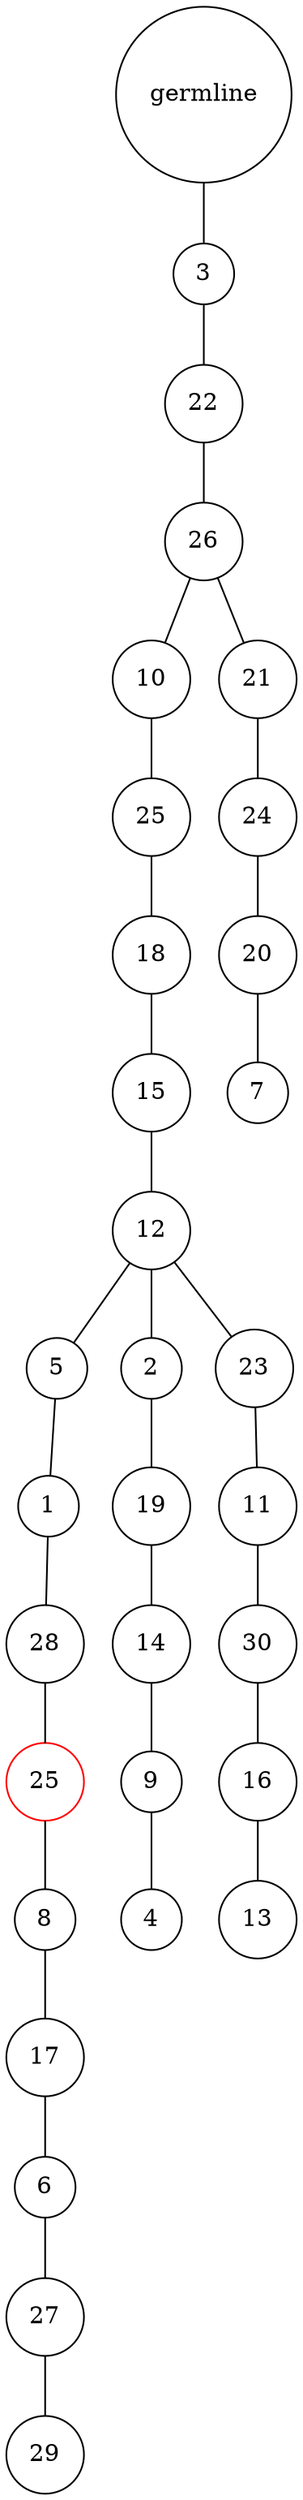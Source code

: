 graph {
	rankdir=UD;
	splines=line;
	node [shape=circle]
	"0x7fb254e18a60" [label="germline"];
	"0x7fb254e18a90" [label="3"];
	"0x7fb254e18a60" -- "0x7fb254e18a90" ;
	"0x7fb254e18ac0" [label="22"];
	"0x7fb254e18a90" -- "0x7fb254e18ac0" ;
	"0x7fb254e18af0" [label="26"];
	"0x7fb254e18ac0" -- "0x7fb254e18af0" ;
	"0x7fb254e18b20" [label="10"];
	"0x7fb254e18af0" -- "0x7fb254e18b20" ;
	"0x7fb254e18b50" [label="25"];
	"0x7fb254e18b20" -- "0x7fb254e18b50" ;
	"0x7fb254e18b80" [label="18"];
	"0x7fb254e18b50" -- "0x7fb254e18b80" ;
	"0x7fb254e18bb0" [label="15"];
	"0x7fb254e18b80" -- "0x7fb254e18bb0" ;
	"0x7fb254e18be0" [label="12"];
	"0x7fb254e18bb0" -- "0x7fb254e18be0" ;
	"0x7fb254e18c10" [label="5"];
	"0x7fb254e18be0" -- "0x7fb254e18c10" ;
	"0x7fb254e18c40" [label="1"];
	"0x7fb254e18c10" -- "0x7fb254e18c40" ;
	"0x7fb254e18c70" [label="28"];
	"0x7fb254e18c40" -- "0x7fb254e18c70" ;
	"0x7fb254e18ca0" [label="25",color="red"];
	"0x7fb254e18c70" -- "0x7fb254e18ca0" ;
	"0x7fb254e18cd0" [label="8"];
	"0x7fb254e18ca0" -- "0x7fb254e18cd0" ;
	"0x7fb254e18d00" [label="17"];
	"0x7fb254e18cd0" -- "0x7fb254e18d00" ;
	"0x7fb254e18d30" [label="6"];
	"0x7fb254e18d00" -- "0x7fb254e18d30" ;
	"0x7fb254e18d60" [label="27"];
	"0x7fb254e18d30" -- "0x7fb254e18d60" ;
	"0x7fb254e18d90" [label="29"];
	"0x7fb254e18d60" -- "0x7fb254e18d90" ;
	"0x7fb254e18dc0" [label="2"];
	"0x7fb254e18be0" -- "0x7fb254e18dc0" ;
	"0x7fb254e18df0" [label="19"];
	"0x7fb254e18dc0" -- "0x7fb254e18df0" ;
	"0x7fb254e18e20" [label="14"];
	"0x7fb254e18df0" -- "0x7fb254e18e20" ;
	"0x7fb254e18e50" [label="9"];
	"0x7fb254e18e20" -- "0x7fb254e18e50" ;
	"0x7fb254e18e80" [label="4"];
	"0x7fb254e18e50" -- "0x7fb254e18e80" ;
	"0x7fb254e18eb0" [label="23"];
	"0x7fb254e18be0" -- "0x7fb254e18eb0" ;
	"0x7fb254e18ee0" [label="11"];
	"0x7fb254e18eb0" -- "0x7fb254e18ee0" ;
	"0x7fb254e18f10" [label="30"];
	"0x7fb254e18ee0" -- "0x7fb254e18f10" ;
	"0x7fb254e18f40" [label="16"];
	"0x7fb254e18f10" -- "0x7fb254e18f40" ;
	"0x7fb254e18f70" [label="13"];
	"0x7fb254e18f40" -- "0x7fb254e18f70" ;
	"0x7fb254e18fa0" [label="21"];
	"0x7fb254e18af0" -- "0x7fb254e18fa0" ;
	"0x7fb254e18fd0" [label="24"];
	"0x7fb254e18fa0" -- "0x7fb254e18fd0" ;
	"0x7fb254da7040" [label="20"];
	"0x7fb254e18fd0" -- "0x7fb254da7040" ;
	"0x7fb254da7070" [label="7"];
	"0x7fb254da7040" -- "0x7fb254da7070" ;
}
